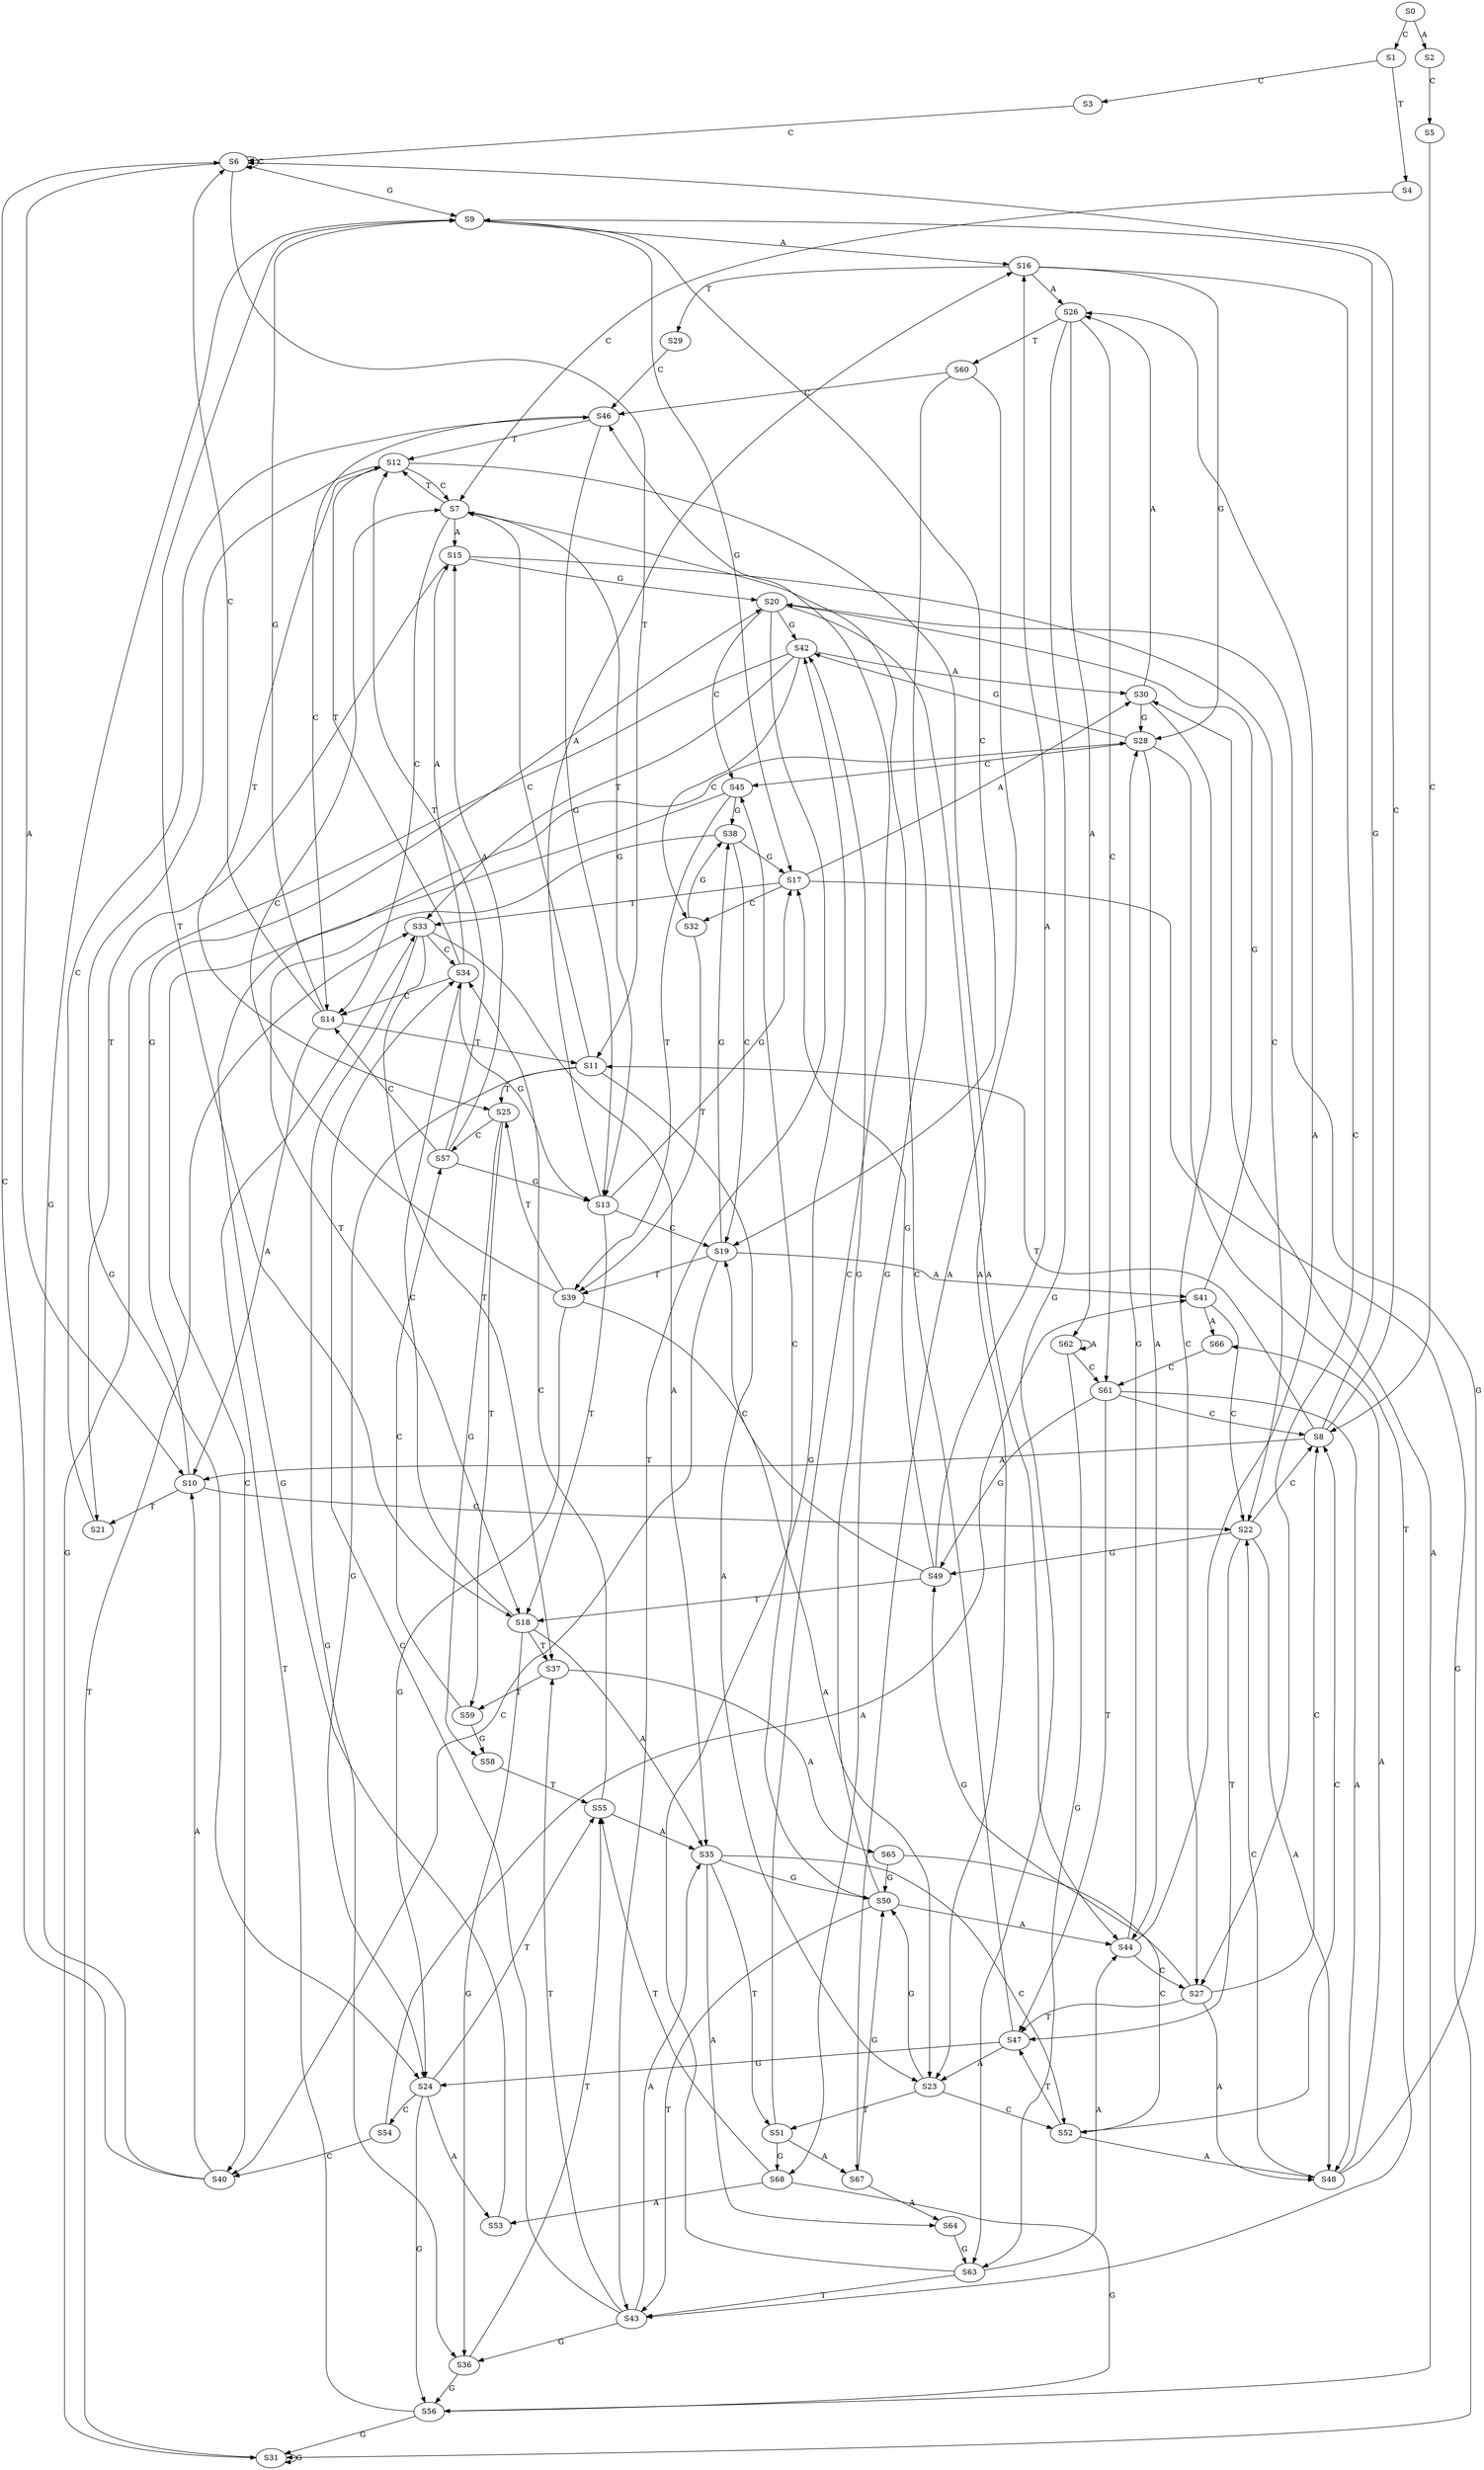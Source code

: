 strict digraph  {
	S0 -> S1 [ label = C ];
	S0 -> S2 [ label = A ];
	S1 -> S3 [ label = C ];
	S1 -> S4 [ label = T ];
	S2 -> S5 [ label = C ];
	S3 -> S6 [ label = C ];
	S4 -> S7 [ label = C ];
	S5 -> S8 [ label = C ];
	S6 -> S9 [ label = G ];
	S6 -> S6 [ label = C ];
	S6 -> S10 [ label = A ];
	S6 -> S11 [ label = T ];
	S7 -> S12 [ label = T ];
	S7 -> S13 [ label = G ];
	S7 -> S14 [ label = C ];
	S7 -> S15 [ label = A ];
	S8 -> S6 [ label = C ];
	S8 -> S10 [ label = A ];
	S8 -> S11 [ label = T ];
	S8 -> S9 [ label = G ];
	S9 -> S16 [ label = A ];
	S9 -> S17 [ label = G ];
	S9 -> S18 [ label = T ];
	S9 -> S19 [ label = C ];
	S10 -> S20 [ label = G ];
	S10 -> S21 [ label = T ];
	S10 -> S22 [ label = C ];
	S11 -> S23 [ label = A ];
	S11 -> S24 [ label = G ];
	S11 -> S7 [ label = C ];
	S11 -> S25 [ label = T ];
	S12 -> S24 [ label = G ];
	S12 -> S7 [ label = C ];
	S12 -> S23 [ label = A ];
	S12 -> S25 [ label = T ];
	S13 -> S17 [ label = G ];
	S13 -> S18 [ label = T ];
	S13 -> S19 [ label = C ];
	S13 -> S16 [ label = A ];
	S14 -> S6 [ label = C ];
	S14 -> S10 [ label = A ];
	S14 -> S11 [ label = T ];
	S14 -> S9 [ label = G ];
	S15 -> S21 [ label = T ];
	S15 -> S22 [ label = C ];
	S15 -> S20 [ label = G ];
	S16 -> S26 [ label = A ];
	S16 -> S27 [ label = C ];
	S16 -> S28 [ label = G ];
	S16 -> S29 [ label = T ];
	S17 -> S30 [ label = A ];
	S17 -> S31 [ label = G ];
	S17 -> S32 [ label = C ];
	S17 -> S33 [ label = T ];
	S18 -> S34 [ label = C ];
	S18 -> S35 [ label = A ];
	S18 -> S36 [ label = G ];
	S18 -> S37 [ label = T ];
	S19 -> S38 [ label = G ];
	S19 -> S39 [ label = T ];
	S19 -> S40 [ label = C ];
	S19 -> S41 [ label = A ];
	S20 -> S42 [ label = G ];
	S20 -> S43 [ label = T ];
	S20 -> S44 [ label = A ];
	S20 -> S45 [ label = C ];
	S21 -> S46 [ label = C ];
	S22 -> S47 [ label = T ];
	S22 -> S8 [ label = C ];
	S22 -> S48 [ label = A ];
	S22 -> S49 [ label = G ];
	S23 -> S50 [ label = G ];
	S23 -> S51 [ label = T ];
	S23 -> S52 [ label = C ];
	S24 -> S53 [ label = A ];
	S24 -> S54 [ label = C ];
	S24 -> S55 [ label = T ];
	S24 -> S56 [ label = G ];
	S25 -> S57 [ label = C ];
	S25 -> S58 [ label = G ];
	S25 -> S59 [ label = T ];
	S26 -> S60 [ label = T ];
	S26 -> S61 [ label = C ];
	S26 -> S62 [ label = A ];
	S26 -> S63 [ label = G ];
	S27 -> S47 [ label = T ];
	S27 -> S49 [ label = G ];
	S27 -> S8 [ label = C ];
	S27 -> S48 [ label = A ];
	S28 -> S43 [ label = T ];
	S28 -> S44 [ label = A ];
	S28 -> S42 [ label = G ];
	S28 -> S45 [ label = C ];
	S29 -> S46 [ label = C ];
	S30 -> S26 [ label = A ];
	S30 -> S27 [ label = C ];
	S30 -> S28 [ label = G ];
	S31 -> S33 [ label = T ];
	S31 -> S31 [ label = G ];
	S32 -> S39 [ label = T ];
	S32 -> S38 [ label = G ];
	S33 -> S35 [ label = A ];
	S33 -> S34 [ label = C ];
	S33 -> S36 [ label = G ];
	S33 -> S37 [ label = T ];
	S34 -> S12 [ label = T ];
	S34 -> S13 [ label = G ];
	S34 -> S15 [ label = A ];
	S34 -> S14 [ label = C ];
	S35 -> S51 [ label = T ];
	S35 -> S50 [ label = G ];
	S35 -> S64 [ label = A ];
	S35 -> S52 [ label = C ];
	S36 -> S55 [ label = T ];
	S36 -> S56 [ label = G ];
	S37 -> S65 [ label = A ];
	S37 -> S59 [ label = T ];
	S38 -> S17 [ label = G ];
	S38 -> S19 [ label = C ];
	S38 -> S18 [ label = T ];
	S39 -> S23 [ label = A ];
	S39 -> S7 [ label = C ];
	S39 -> S25 [ label = T ];
	S39 -> S24 [ label = G ];
	S40 -> S9 [ label = G ];
	S40 -> S10 [ label = A ];
	S40 -> S6 [ label = C ];
	S41 -> S20 [ label = G ];
	S41 -> S66 [ label = A ];
	S41 -> S22 [ label = C ];
	S42 -> S30 [ label = A ];
	S42 -> S31 [ label = G ];
	S42 -> S33 [ label = T ];
	S42 -> S32 [ label = C ];
	S43 -> S35 [ label = A ];
	S43 -> S34 [ label = C ];
	S43 -> S36 [ label = G ];
	S43 -> S37 [ label = T ];
	S44 -> S26 [ label = A ];
	S44 -> S27 [ label = C ];
	S44 -> S28 [ label = G ];
	S45 -> S40 [ label = C ];
	S45 -> S39 [ label = T ];
	S45 -> S38 [ label = G ];
	S46 -> S14 [ label = C ];
	S46 -> S13 [ label = G ];
	S46 -> S12 [ label = T ];
	S47 -> S23 [ label = A ];
	S47 -> S7 [ label = C ];
	S47 -> S24 [ label = G ];
	S48 -> S20 [ label = G ];
	S48 -> S22 [ label = C ];
	S48 -> S66 [ label = A ];
	S49 -> S17 [ label = G ];
	S49 -> S16 [ label = A ];
	S49 -> S19 [ label = C ];
	S49 -> S18 [ label = T ];
	S50 -> S43 [ label = T ];
	S50 -> S44 [ label = A ];
	S50 -> S45 [ label = C ];
	S50 -> S42 [ label = G ];
	S51 -> S46 [ label = C ];
	S51 -> S67 [ label = A ];
	S51 -> S68 [ label = G ];
	S52 -> S8 [ label = C ];
	S52 -> S47 [ label = T ];
	S52 -> S48 [ label = A ];
	S53 -> S28 [ label = G ];
	S54 -> S40 [ label = C ];
	S54 -> S41 [ label = A ];
	S55 -> S34 [ label = C ];
	S55 -> S35 [ label = A ];
	S56 -> S33 [ label = T ];
	S56 -> S31 [ label = G ];
	S56 -> S30 [ label = A ];
	S57 -> S15 [ label = A ];
	S57 -> S12 [ label = T ];
	S57 -> S14 [ label = C ];
	S57 -> S13 [ label = G ];
	S58 -> S55 [ label = T ];
	S59 -> S58 [ label = G ];
	S59 -> S57 [ label = C ];
	S60 -> S67 [ label = A ];
	S60 -> S46 [ label = C ];
	S60 -> S68 [ label = G ];
	S61 -> S48 [ label = A ];
	S61 -> S8 [ label = C ];
	S61 -> S49 [ label = G ];
	S61 -> S47 [ label = T ];
	S62 -> S63 [ label = G ];
	S62 -> S61 [ label = C ];
	S62 -> S62 [ label = A ];
	S63 -> S43 [ label = T ];
	S63 -> S44 [ label = A ];
	S63 -> S42 [ label = G ];
	S64 -> S63 [ label = G ];
	S65 -> S52 [ label = C ];
	S65 -> S50 [ label = G ];
	S66 -> S61 [ label = C ];
	S67 -> S50 [ label = G ];
	S67 -> S64 [ label = A ];
	S68 -> S56 [ label = G ];
	S68 -> S53 [ label = A ];
	S68 -> S55 [ label = T ];
}

